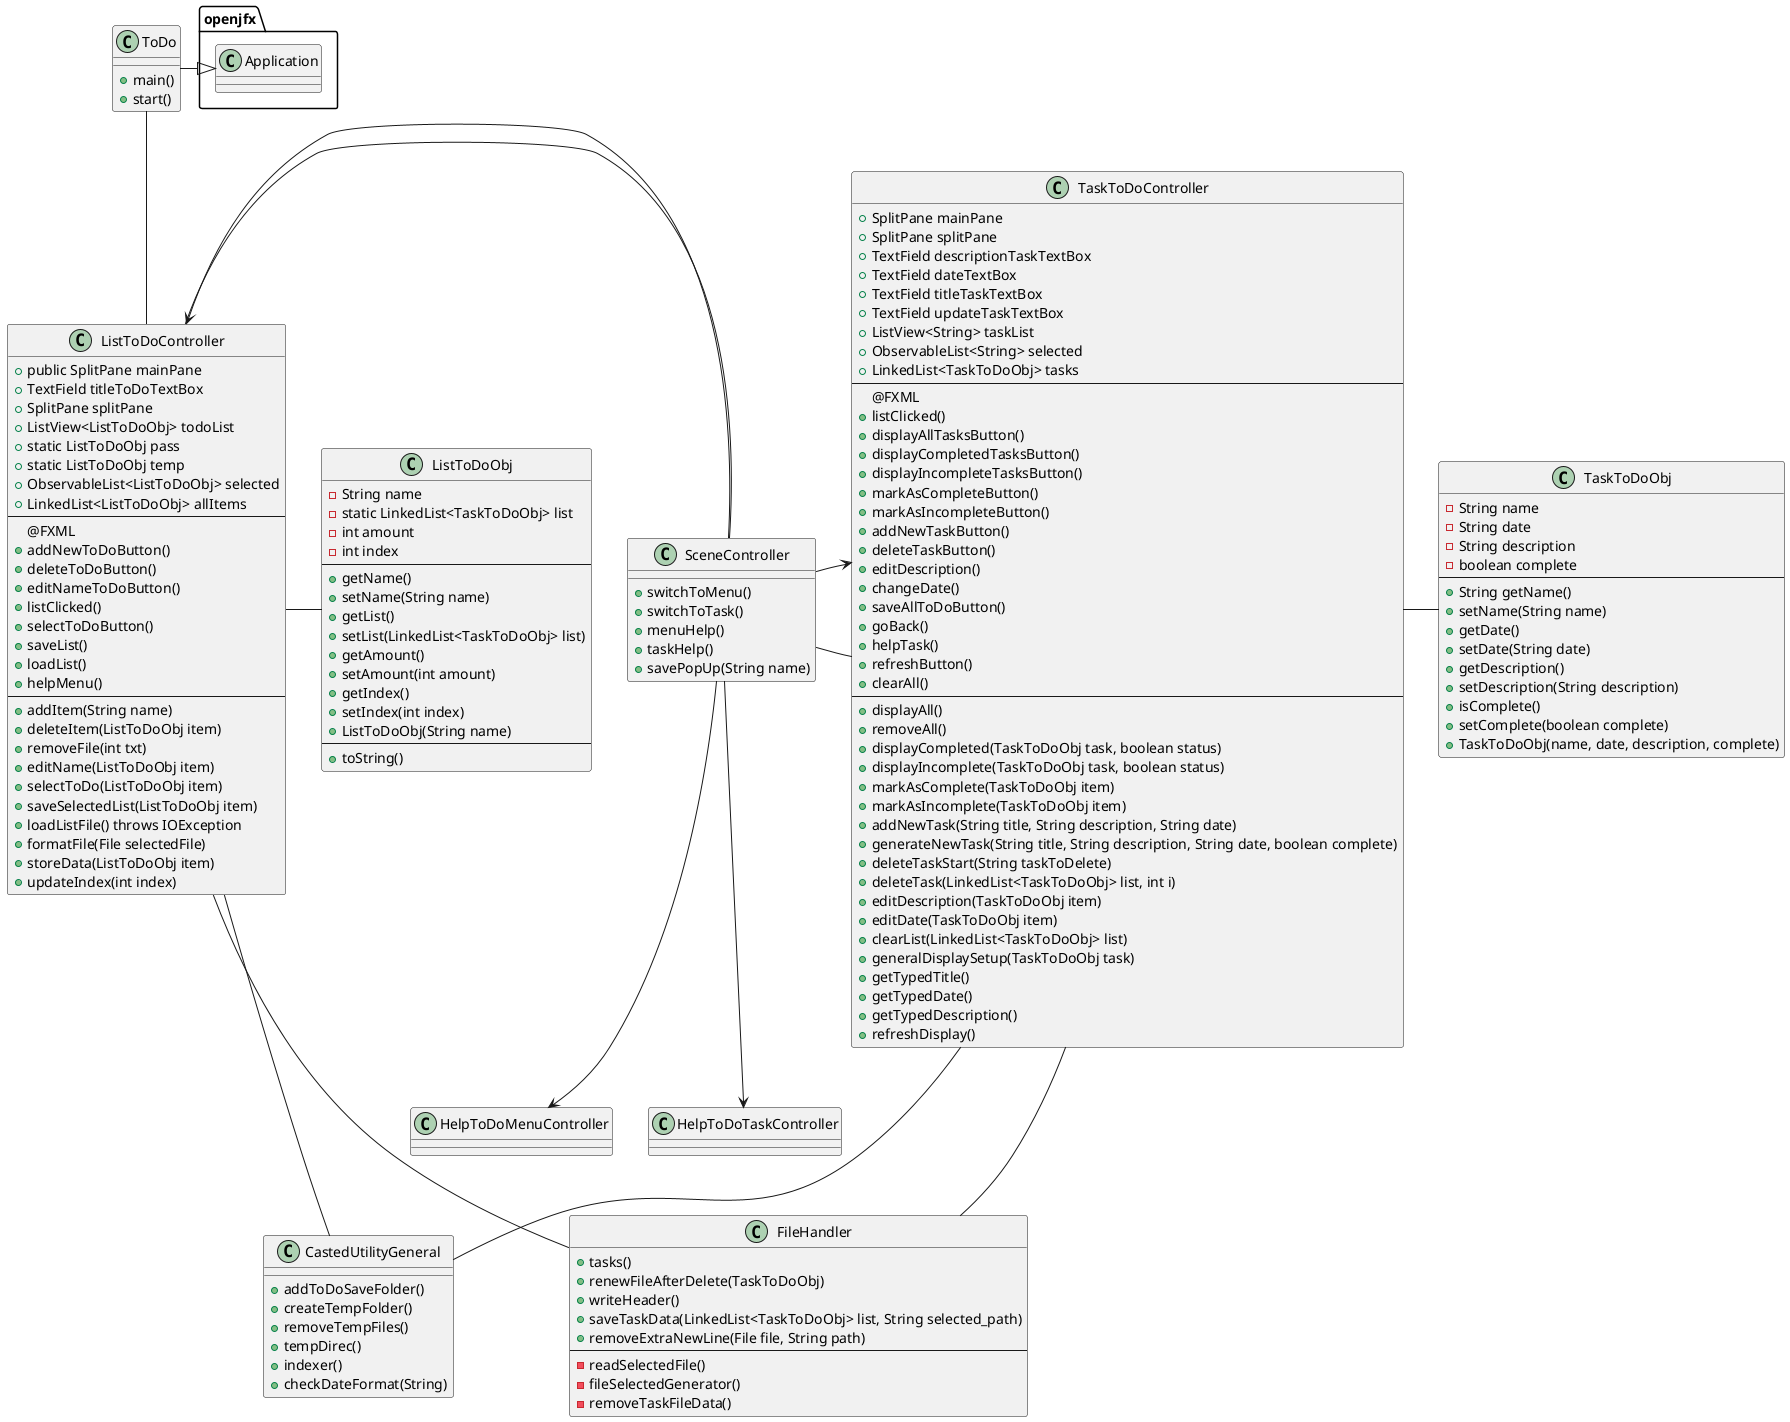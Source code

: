 @startuml

class ToDo {
    + main()
    + start()
}

class CastedUtilityGeneral {
    + addToDoSaveFolder()
    + createTempFolder()
    + removeTempFiles()
    + tempDirec()
    + indexer()
    + checkDateFormat(String)
}

class FileHandler {
    + tasks()
    + renewFileAfterDelete(TaskToDoObj)
    + writeHeader()
    + saveTaskData(LinkedList<TaskToDoObj> list, String selected_path)
    + removeExtraNewLine(File file, String path)
    --
    - readSelectedFile()
    - fileSelectedGenerator()
    - removeTaskFileData()
}

class HelpToDoMenuController {
}

class HelpToDoTaskController {
}

class ListToDoController {
    + public SplitPane mainPane
    + TextField titleToDoTextBox
    + SplitPane splitPane
    + ListView<ListToDoObj> todoList
    + static ListToDoObj pass
    + static ListToDoObj temp
    + ObservableList<ListToDoObj> selected
    + LinkedList<ListToDoObj> allItems
    --
    @FXML
    + addNewToDoButton()
    + deleteToDoButton()
    + editNameToDoButton()
    + listClicked()
    + selectToDoButton()
    + saveList()
    + loadList()
    + helpMenu()
    --
    + addItem(String name)
    + deleteItem(ListToDoObj item)
    + removeFile(int txt)
    + editName(ListToDoObj item)
    + selectToDo(ListToDoObj item)
    + saveSelectedList(ListToDoObj item)
    + loadListFile() throws IOException
    + formatFile(File selectedFile)
    + storeData(ListToDoObj item)
    + updateIndex(int index)
}

class ListToDoObj {
    - String name
    - static LinkedList<TaskToDoObj> list
    - int amount
    - int index
    --
    + getName()
    + setName(String name)
    + getList()
    + setList(LinkedList<TaskToDoObj> list)
    + getAmount()
    + setAmount(int amount)
    + getIndex()
    + setIndex(int index)
    + ListToDoObj(String name)
    --
    + toString()
}

class SceneController {
    + switchToMenu()
    + switchToTask()
    + menuHelp()
    + taskHelp()
    + savePopUp(String name)
}

class TaskToDoController {
    + SplitPane mainPane
    + SplitPane splitPane
    + TextField descriptionTaskTextBox
    + TextField dateTextBox
    + TextField titleTaskTextBox
    + TextField updateTaskTextBox
    + ListView<String> taskList
    + ObservableList<String> selected
    + LinkedList<TaskToDoObj> tasks
    --
    @FXML
    + listClicked()
    + displayAllTasksButton()
    + displayCompletedTasksButton()
    + displayIncompleteTasksButton()
    + markAsCompleteButton()
    + markAsIncompleteButton()
    + addNewTaskButton()
    + deleteTaskButton()
    + editDescription()
    + changeDate()
    + saveAllToDoButton()
    + goBack()
    + helpTask()
    + refreshButton()
    + clearAll()
    --
    + displayAll()
    + removeAll()
    + displayCompleted(TaskToDoObj task, boolean status)
    + displayIncomplete(TaskToDoObj task, boolean status)
    + markAsComplete(TaskToDoObj item)
    + markAsIncomplete(TaskToDoObj item)
    + addNewTask(String title, String description, String date)
    + generateNewTask(String title, String description, String date, boolean complete)
    + deleteTaskStart(String taskToDelete)
    + deleteTask(LinkedList<TaskToDoObj> list, int i)
    + editDescription(TaskToDoObj item)
    + editDate(TaskToDoObj item)
    + clearList(LinkedList<TaskToDoObj> list)
    + generalDisplaySetup(TaskToDoObj task)
    + getTypedTitle()
    + getTypedDate()
    + getTypedDescription()
    + refreshDisplay()
}

class TaskToDoObj {
    - String name
    - String date
    - String description
    - boolean complete
    --
    + String getName()
    + setName(String name)
    + getDate()
    + setDate(String date)
    + getDescription()
    + setDescription(String description)
    + isComplete()
    + setComplete(boolean complete)
    + TaskToDoObj(name, date, description, complete)
}

ToDo -|> openjfx.Application

ToDo -- ListToDoController
ListToDoController --- FileHandler
ListToDoController --- CastedUtilityGeneral
ListToDoController - ListToDoObj

TaskToDoController --- FileHandler
TaskToDoController --- CastedUtilityGeneral
TaskToDoController - TaskToDoObj

ListToDoController - SceneController
TaskToDoController - SceneController

SceneController --> ListToDoController
SceneController --> TaskToDoController
SceneController --> HelpToDoMenuController
SceneController --> HelpToDoTaskController

@enduml